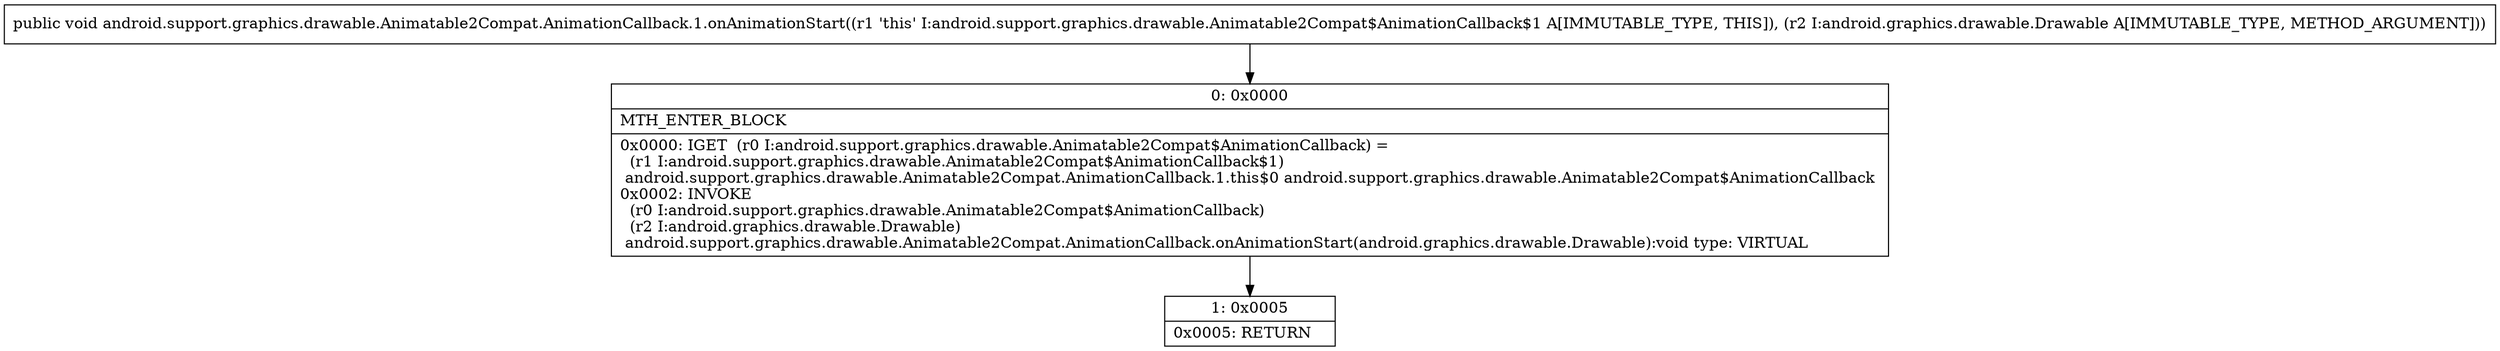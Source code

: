 digraph "CFG forandroid.support.graphics.drawable.Animatable2Compat.AnimationCallback.1.onAnimationStart(Landroid\/graphics\/drawable\/Drawable;)V" {
Node_0 [shape=record,label="{0\:\ 0x0000|MTH_ENTER_BLOCK\l|0x0000: IGET  (r0 I:android.support.graphics.drawable.Animatable2Compat$AnimationCallback) = \l  (r1 I:android.support.graphics.drawable.Animatable2Compat$AnimationCallback$1)\l android.support.graphics.drawable.Animatable2Compat.AnimationCallback.1.this$0 android.support.graphics.drawable.Animatable2Compat$AnimationCallback \l0x0002: INVOKE  \l  (r0 I:android.support.graphics.drawable.Animatable2Compat$AnimationCallback)\l  (r2 I:android.graphics.drawable.Drawable)\l android.support.graphics.drawable.Animatable2Compat.AnimationCallback.onAnimationStart(android.graphics.drawable.Drawable):void type: VIRTUAL \l}"];
Node_1 [shape=record,label="{1\:\ 0x0005|0x0005: RETURN   \l}"];
MethodNode[shape=record,label="{public void android.support.graphics.drawable.Animatable2Compat.AnimationCallback.1.onAnimationStart((r1 'this' I:android.support.graphics.drawable.Animatable2Compat$AnimationCallback$1 A[IMMUTABLE_TYPE, THIS]), (r2 I:android.graphics.drawable.Drawable A[IMMUTABLE_TYPE, METHOD_ARGUMENT])) }"];
MethodNode -> Node_0;
Node_0 -> Node_1;
}

